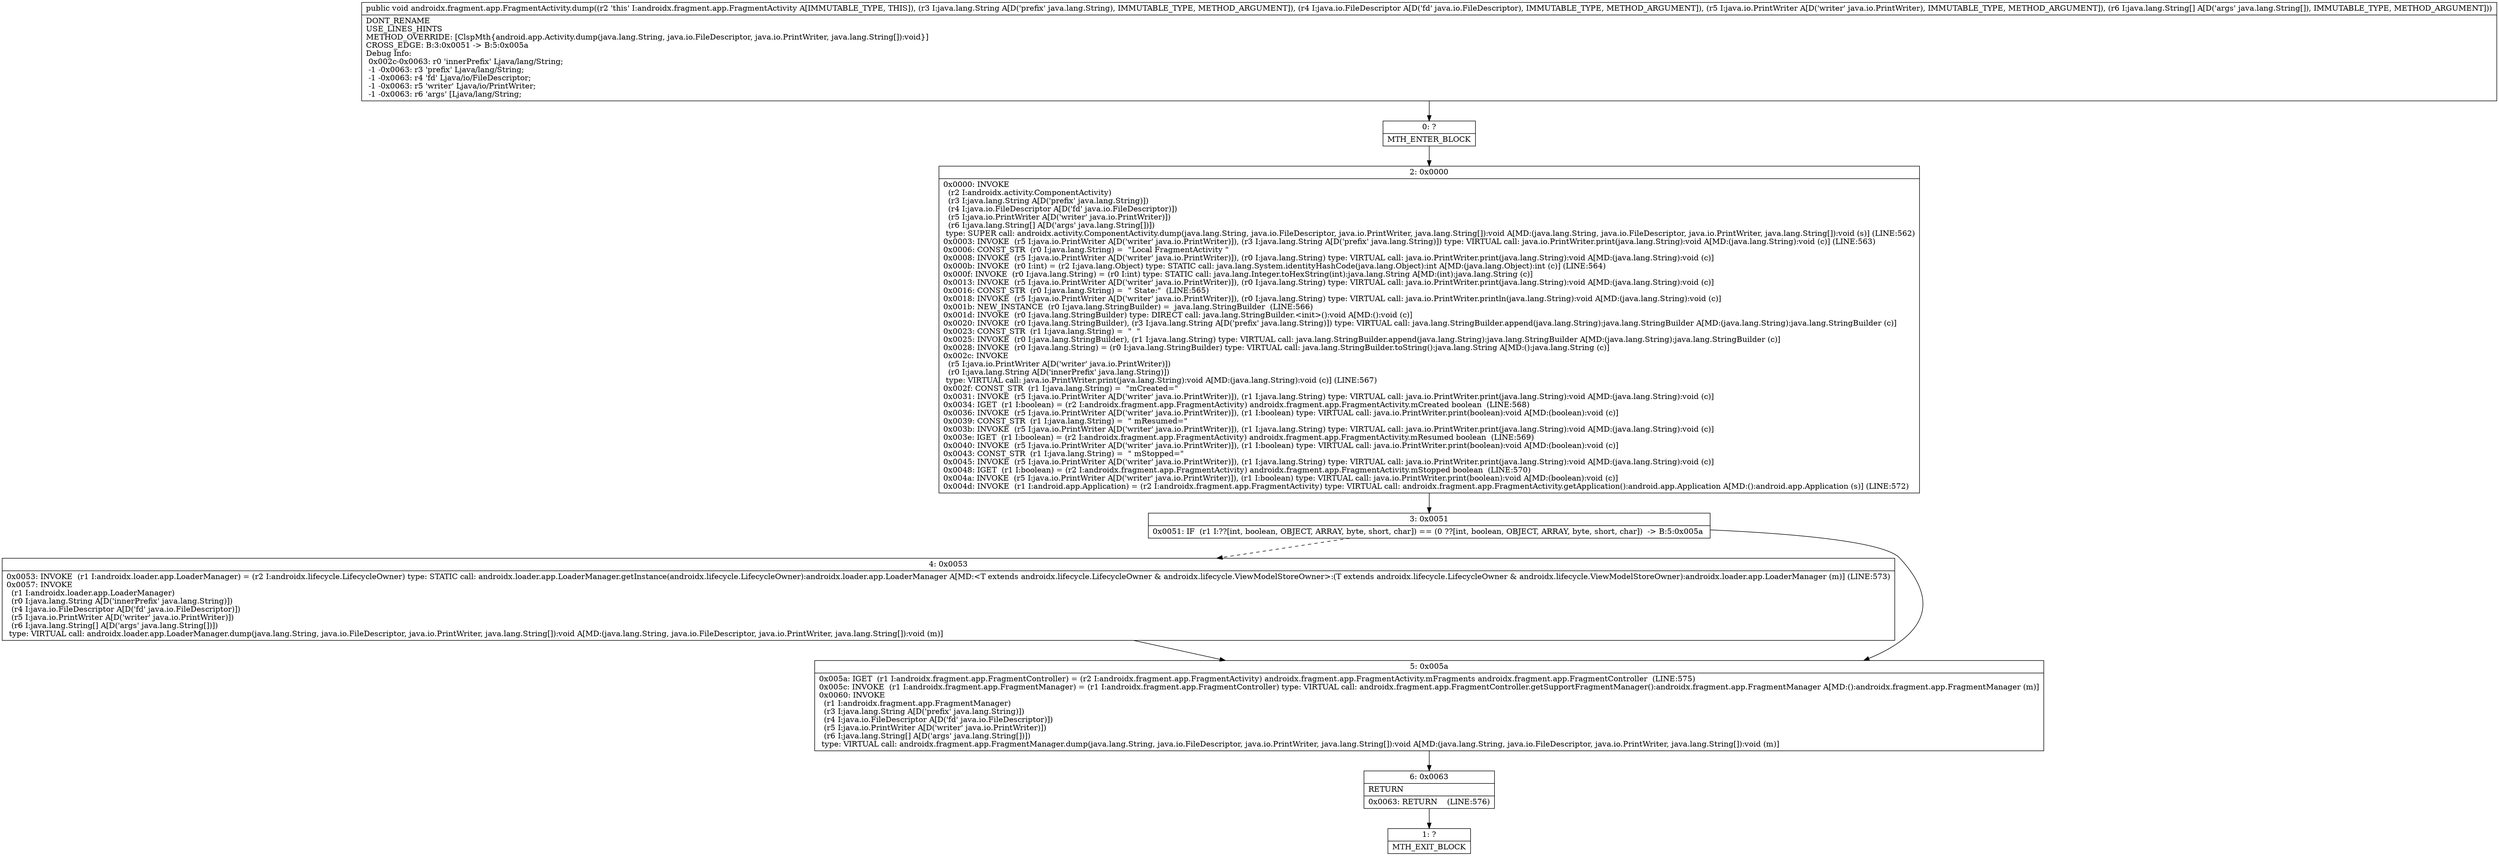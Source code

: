 digraph "CFG forandroidx.fragment.app.FragmentActivity.dump(Ljava\/lang\/String;Ljava\/io\/FileDescriptor;Ljava\/io\/PrintWriter;[Ljava\/lang\/String;)V" {
Node_0 [shape=record,label="{0\:\ ?|MTH_ENTER_BLOCK\l}"];
Node_2 [shape=record,label="{2\:\ 0x0000|0x0000: INVOKE  \l  (r2 I:androidx.activity.ComponentActivity)\l  (r3 I:java.lang.String A[D('prefix' java.lang.String)])\l  (r4 I:java.io.FileDescriptor A[D('fd' java.io.FileDescriptor)])\l  (r5 I:java.io.PrintWriter A[D('writer' java.io.PrintWriter)])\l  (r6 I:java.lang.String[] A[D('args' java.lang.String[])])\l type: SUPER call: androidx.activity.ComponentActivity.dump(java.lang.String, java.io.FileDescriptor, java.io.PrintWriter, java.lang.String[]):void A[MD:(java.lang.String, java.io.FileDescriptor, java.io.PrintWriter, java.lang.String[]):void (s)] (LINE:562)\l0x0003: INVOKE  (r5 I:java.io.PrintWriter A[D('writer' java.io.PrintWriter)]), (r3 I:java.lang.String A[D('prefix' java.lang.String)]) type: VIRTUAL call: java.io.PrintWriter.print(java.lang.String):void A[MD:(java.lang.String):void (c)] (LINE:563)\l0x0006: CONST_STR  (r0 I:java.lang.String) =  \"Local FragmentActivity \" \l0x0008: INVOKE  (r5 I:java.io.PrintWriter A[D('writer' java.io.PrintWriter)]), (r0 I:java.lang.String) type: VIRTUAL call: java.io.PrintWriter.print(java.lang.String):void A[MD:(java.lang.String):void (c)]\l0x000b: INVOKE  (r0 I:int) = (r2 I:java.lang.Object) type: STATIC call: java.lang.System.identityHashCode(java.lang.Object):int A[MD:(java.lang.Object):int (c)] (LINE:564)\l0x000f: INVOKE  (r0 I:java.lang.String) = (r0 I:int) type: STATIC call: java.lang.Integer.toHexString(int):java.lang.String A[MD:(int):java.lang.String (c)]\l0x0013: INVOKE  (r5 I:java.io.PrintWriter A[D('writer' java.io.PrintWriter)]), (r0 I:java.lang.String) type: VIRTUAL call: java.io.PrintWriter.print(java.lang.String):void A[MD:(java.lang.String):void (c)]\l0x0016: CONST_STR  (r0 I:java.lang.String) =  \" State:\"  (LINE:565)\l0x0018: INVOKE  (r5 I:java.io.PrintWriter A[D('writer' java.io.PrintWriter)]), (r0 I:java.lang.String) type: VIRTUAL call: java.io.PrintWriter.println(java.lang.String):void A[MD:(java.lang.String):void (c)]\l0x001b: NEW_INSTANCE  (r0 I:java.lang.StringBuilder) =  java.lang.StringBuilder  (LINE:566)\l0x001d: INVOKE  (r0 I:java.lang.StringBuilder) type: DIRECT call: java.lang.StringBuilder.\<init\>():void A[MD:():void (c)]\l0x0020: INVOKE  (r0 I:java.lang.StringBuilder), (r3 I:java.lang.String A[D('prefix' java.lang.String)]) type: VIRTUAL call: java.lang.StringBuilder.append(java.lang.String):java.lang.StringBuilder A[MD:(java.lang.String):java.lang.StringBuilder (c)]\l0x0023: CONST_STR  (r1 I:java.lang.String) =  \"  \" \l0x0025: INVOKE  (r0 I:java.lang.StringBuilder), (r1 I:java.lang.String) type: VIRTUAL call: java.lang.StringBuilder.append(java.lang.String):java.lang.StringBuilder A[MD:(java.lang.String):java.lang.StringBuilder (c)]\l0x0028: INVOKE  (r0 I:java.lang.String) = (r0 I:java.lang.StringBuilder) type: VIRTUAL call: java.lang.StringBuilder.toString():java.lang.String A[MD:():java.lang.String (c)]\l0x002c: INVOKE  \l  (r5 I:java.io.PrintWriter A[D('writer' java.io.PrintWriter)])\l  (r0 I:java.lang.String A[D('innerPrefix' java.lang.String)])\l type: VIRTUAL call: java.io.PrintWriter.print(java.lang.String):void A[MD:(java.lang.String):void (c)] (LINE:567)\l0x002f: CONST_STR  (r1 I:java.lang.String) =  \"mCreated=\" \l0x0031: INVOKE  (r5 I:java.io.PrintWriter A[D('writer' java.io.PrintWriter)]), (r1 I:java.lang.String) type: VIRTUAL call: java.io.PrintWriter.print(java.lang.String):void A[MD:(java.lang.String):void (c)]\l0x0034: IGET  (r1 I:boolean) = (r2 I:androidx.fragment.app.FragmentActivity) androidx.fragment.app.FragmentActivity.mCreated boolean  (LINE:568)\l0x0036: INVOKE  (r5 I:java.io.PrintWriter A[D('writer' java.io.PrintWriter)]), (r1 I:boolean) type: VIRTUAL call: java.io.PrintWriter.print(boolean):void A[MD:(boolean):void (c)]\l0x0039: CONST_STR  (r1 I:java.lang.String) =  \" mResumed=\" \l0x003b: INVOKE  (r5 I:java.io.PrintWriter A[D('writer' java.io.PrintWriter)]), (r1 I:java.lang.String) type: VIRTUAL call: java.io.PrintWriter.print(java.lang.String):void A[MD:(java.lang.String):void (c)]\l0x003e: IGET  (r1 I:boolean) = (r2 I:androidx.fragment.app.FragmentActivity) androidx.fragment.app.FragmentActivity.mResumed boolean  (LINE:569)\l0x0040: INVOKE  (r5 I:java.io.PrintWriter A[D('writer' java.io.PrintWriter)]), (r1 I:boolean) type: VIRTUAL call: java.io.PrintWriter.print(boolean):void A[MD:(boolean):void (c)]\l0x0043: CONST_STR  (r1 I:java.lang.String) =  \" mStopped=\" \l0x0045: INVOKE  (r5 I:java.io.PrintWriter A[D('writer' java.io.PrintWriter)]), (r1 I:java.lang.String) type: VIRTUAL call: java.io.PrintWriter.print(java.lang.String):void A[MD:(java.lang.String):void (c)]\l0x0048: IGET  (r1 I:boolean) = (r2 I:androidx.fragment.app.FragmentActivity) androidx.fragment.app.FragmentActivity.mStopped boolean  (LINE:570)\l0x004a: INVOKE  (r5 I:java.io.PrintWriter A[D('writer' java.io.PrintWriter)]), (r1 I:boolean) type: VIRTUAL call: java.io.PrintWriter.print(boolean):void A[MD:(boolean):void (c)]\l0x004d: INVOKE  (r1 I:android.app.Application) = (r2 I:androidx.fragment.app.FragmentActivity) type: VIRTUAL call: androidx.fragment.app.FragmentActivity.getApplication():android.app.Application A[MD:():android.app.Application (s)] (LINE:572)\l}"];
Node_3 [shape=record,label="{3\:\ 0x0051|0x0051: IF  (r1 I:??[int, boolean, OBJECT, ARRAY, byte, short, char]) == (0 ??[int, boolean, OBJECT, ARRAY, byte, short, char])  \-\> B:5:0x005a \l}"];
Node_4 [shape=record,label="{4\:\ 0x0053|0x0053: INVOKE  (r1 I:androidx.loader.app.LoaderManager) = (r2 I:androidx.lifecycle.LifecycleOwner) type: STATIC call: androidx.loader.app.LoaderManager.getInstance(androidx.lifecycle.LifecycleOwner):androidx.loader.app.LoaderManager A[MD:\<T extends androidx.lifecycle.LifecycleOwner & androidx.lifecycle.ViewModelStoreOwner\>:(T extends androidx.lifecycle.LifecycleOwner & androidx.lifecycle.ViewModelStoreOwner):androidx.loader.app.LoaderManager (m)] (LINE:573)\l0x0057: INVOKE  \l  (r1 I:androidx.loader.app.LoaderManager)\l  (r0 I:java.lang.String A[D('innerPrefix' java.lang.String)])\l  (r4 I:java.io.FileDescriptor A[D('fd' java.io.FileDescriptor)])\l  (r5 I:java.io.PrintWriter A[D('writer' java.io.PrintWriter)])\l  (r6 I:java.lang.String[] A[D('args' java.lang.String[])])\l type: VIRTUAL call: androidx.loader.app.LoaderManager.dump(java.lang.String, java.io.FileDescriptor, java.io.PrintWriter, java.lang.String[]):void A[MD:(java.lang.String, java.io.FileDescriptor, java.io.PrintWriter, java.lang.String[]):void (m)]\l}"];
Node_5 [shape=record,label="{5\:\ 0x005a|0x005a: IGET  (r1 I:androidx.fragment.app.FragmentController) = (r2 I:androidx.fragment.app.FragmentActivity) androidx.fragment.app.FragmentActivity.mFragments androidx.fragment.app.FragmentController  (LINE:575)\l0x005c: INVOKE  (r1 I:androidx.fragment.app.FragmentManager) = (r1 I:androidx.fragment.app.FragmentController) type: VIRTUAL call: androidx.fragment.app.FragmentController.getSupportFragmentManager():androidx.fragment.app.FragmentManager A[MD:():androidx.fragment.app.FragmentManager (m)]\l0x0060: INVOKE  \l  (r1 I:androidx.fragment.app.FragmentManager)\l  (r3 I:java.lang.String A[D('prefix' java.lang.String)])\l  (r4 I:java.io.FileDescriptor A[D('fd' java.io.FileDescriptor)])\l  (r5 I:java.io.PrintWriter A[D('writer' java.io.PrintWriter)])\l  (r6 I:java.lang.String[] A[D('args' java.lang.String[])])\l type: VIRTUAL call: androidx.fragment.app.FragmentManager.dump(java.lang.String, java.io.FileDescriptor, java.io.PrintWriter, java.lang.String[]):void A[MD:(java.lang.String, java.io.FileDescriptor, java.io.PrintWriter, java.lang.String[]):void (m)]\l}"];
Node_6 [shape=record,label="{6\:\ 0x0063|RETURN\l|0x0063: RETURN    (LINE:576)\l}"];
Node_1 [shape=record,label="{1\:\ ?|MTH_EXIT_BLOCK\l}"];
MethodNode[shape=record,label="{public void androidx.fragment.app.FragmentActivity.dump((r2 'this' I:androidx.fragment.app.FragmentActivity A[IMMUTABLE_TYPE, THIS]), (r3 I:java.lang.String A[D('prefix' java.lang.String), IMMUTABLE_TYPE, METHOD_ARGUMENT]), (r4 I:java.io.FileDescriptor A[D('fd' java.io.FileDescriptor), IMMUTABLE_TYPE, METHOD_ARGUMENT]), (r5 I:java.io.PrintWriter A[D('writer' java.io.PrintWriter), IMMUTABLE_TYPE, METHOD_ARGUMENT]), (r6 I:java.lang.String[] A[D('args' java.lang.String[]), IMMUTABLE_TYPE, METHOD_ARGUMENT]))  | DONT_RENAME\lUSE_LINES_HINTS\lMETHOD_OVERRIDE: [ClspMth\{android.app.Activity.dump(java.lang.String, java.io.FileDescriptor, java.io.PrintWriter, java.lang.String[]):void\}]\lCROSS_EDGE: B:3:0x0051 \-\> B:5:0x005a\lDebug Info:\l  0x002c\-0x0063: r0 'innerPrefix' Ljava\/lang\/String;\l  \-1 \-0x0063: r3 'prefix' Ljava\/lang\/String;\l  \-1 \-0x0063: r4 'fd' Ljava\/io\/FileDescriptor;\l  \-1 \-0x0063: r5 'writer' Ljava\/io\/PrintWriter;\l  \-1 \-0x0063: r6 'args' [Ljava\/lang\/String;\l}"];
MethodNode -> Node_0;Node_0 -> Node_2;
Node_2 -> Node_3;
Node_3 -> Node_4[style=dashed];
Node_3 -> Node_5;
Node_4 -> Node_5;
Node_5 -> Node_6;
Node_6 -> Node_1;
}

